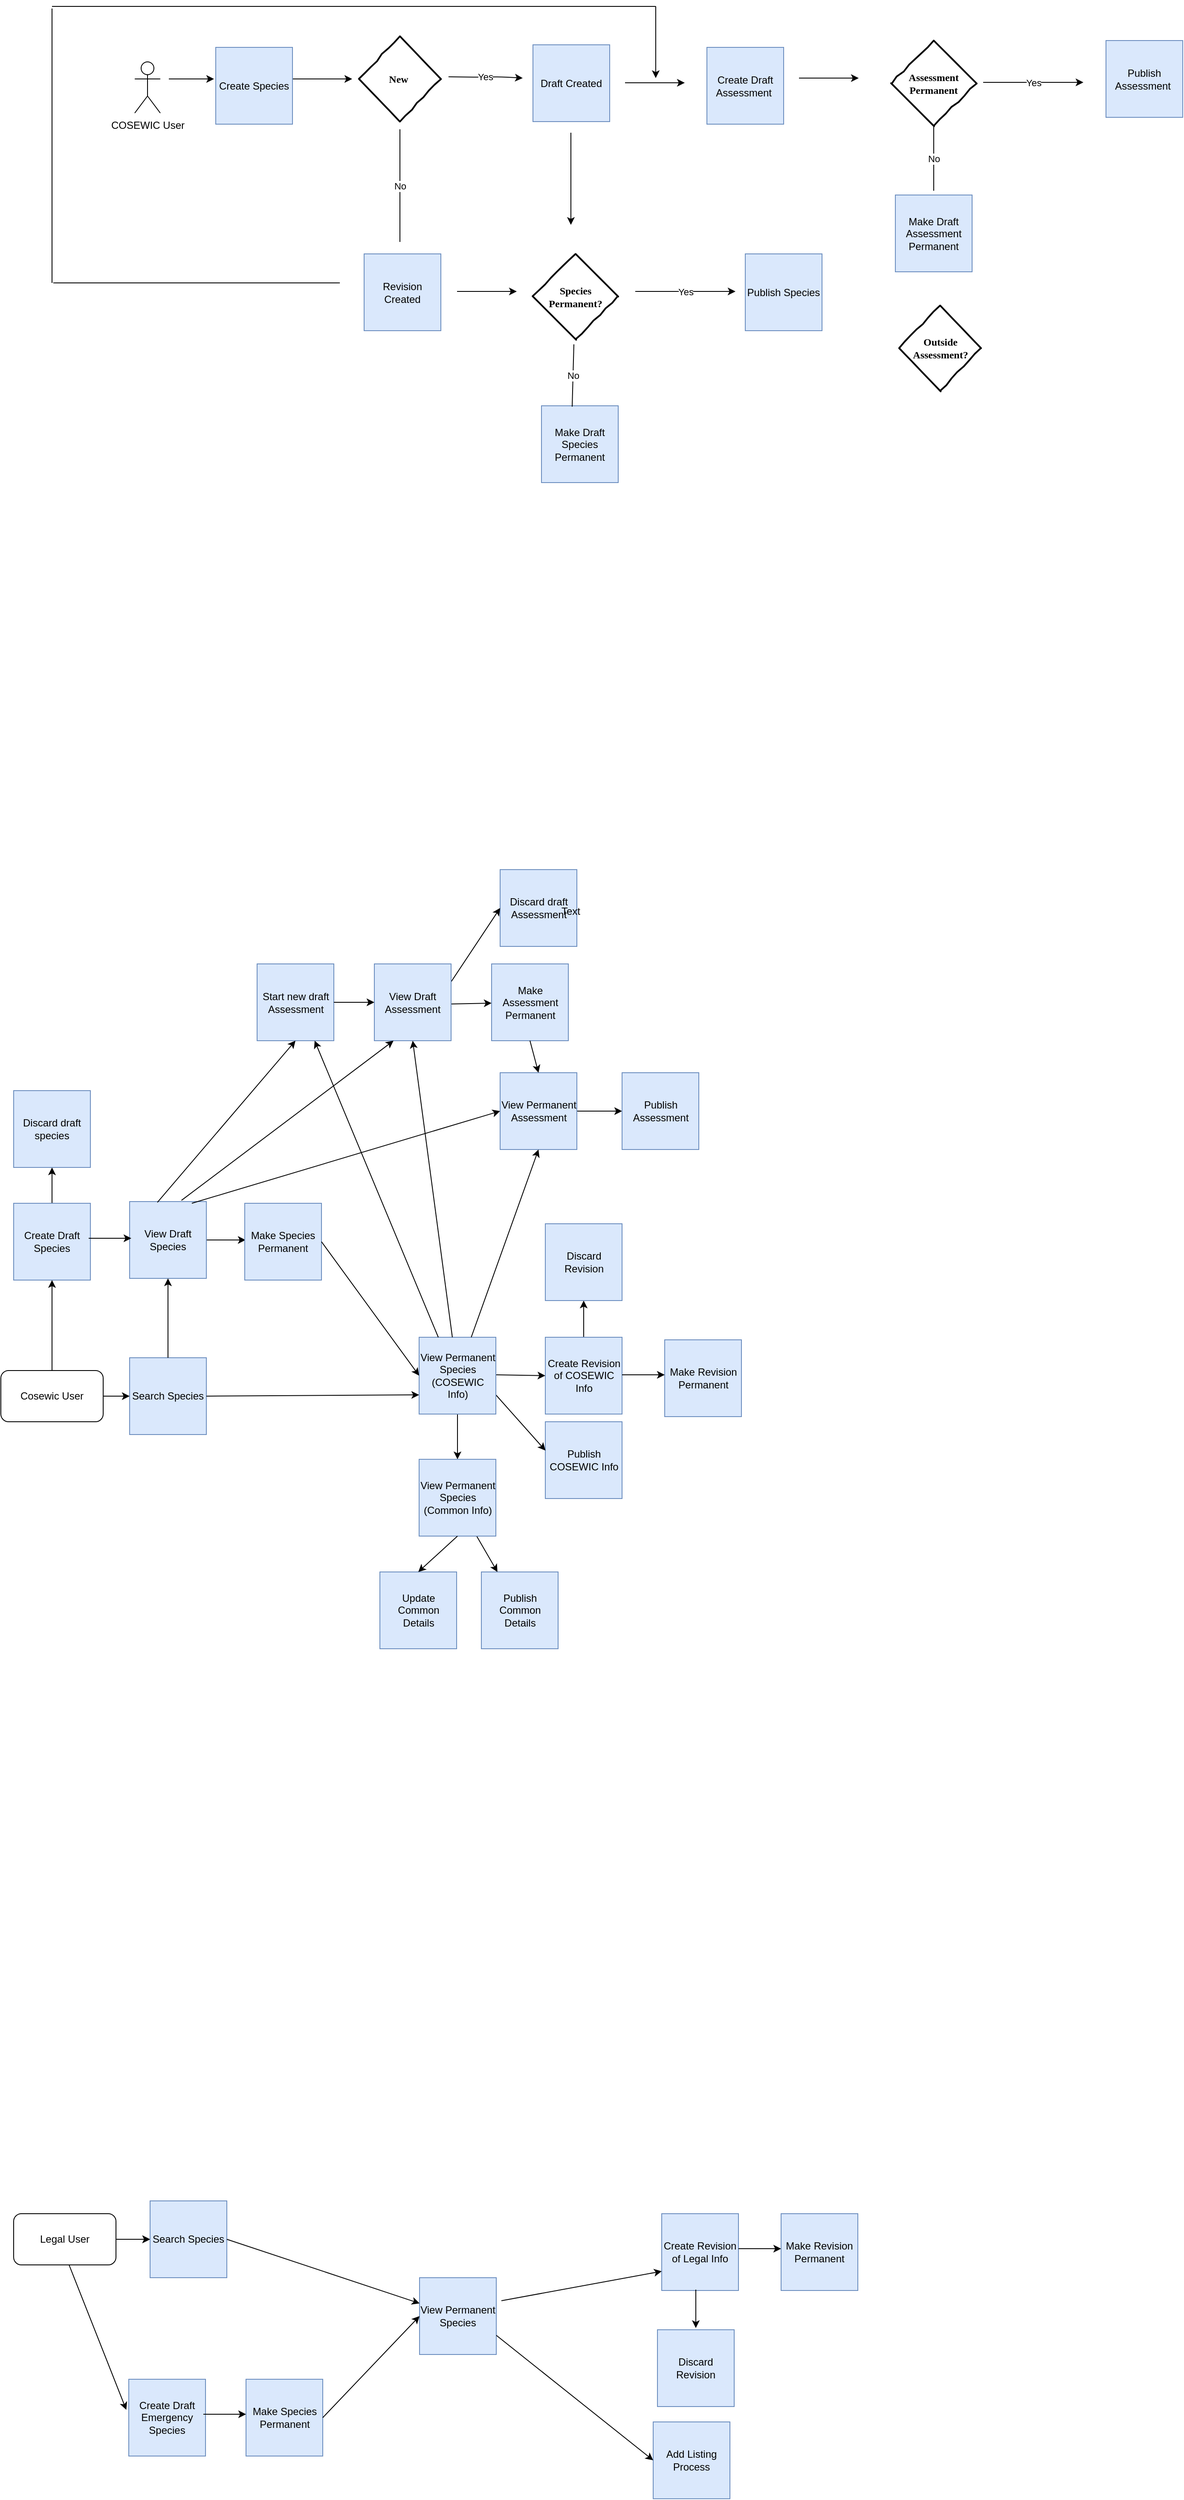 <mxfile version="12.3.0" type="github" pages="1">
  <diagram name="Page-1" id="c7558073-3199-34d8-9f00-42111426c3f3">
    <mxGraphModel dx="2782" dy="1932" grid="1" gridSize="12" guides="1" tooltips="1" connect="1" arrows="1" fold="1" page="1" pageScale="1" pageWidth="1600" pageHeight="1200" background="none" math="0" shadow="0">
      <root>
        <mxCell id="0"/>
        <mxCell id="1" parent="0"/>
        <mxCell id="LoriKuV7NN4adESNOFiQ-48" value="Yes" style="edgeStyle=orthogonalEdgeStyle;rounded=0;orthogonalLoop=1;jettySize=auto;html=1;exitX=1;exitY=0.5;exitDx=0;exitDy=0;entryX=0;entryY=0.5;entryDx=0;entryDy=0;" parent="1" source="LoriKuV7NN4adESNOFiQ-2" edge="1">
          <mxGeometry relative="1" as="geometry"/>
        </mxCell>
        <mxCell id="LoriKuV7NN4adESNOFiQ-2" value="New&amp;nbsp;" style="rhombus;html=1;align=center;whiteSpace=wrap;comic=1;strokeWidth=2;fontFamily=Comic Sans MS;fontStyle=1;" parent="1" vertex="1">
          <mxGeometry x="-939" y="-844.5" width="96" height="100" as="geometry"/>
        </mxCell>
        <mxCell id="LoriKuV7NN4adESNOFiQ-3" value="Assessment&lt;br&gt;Permanent" style="rhombus;html=1;align=center;whiteSpace=wrap;comic=1;strokeWidth=2;fontFamily=Comic Sans MS;fontStyle=1;" parent="1" vertex="1">
          <mxGeometry x="-315" y="-839.5" width="100" height="100" as="geometry"/>
        </mxCell>
        <mxCell id="LoriKuV7NN4adESNOFiQ-4" value="Make Draft Species Permanent" style="whiteSpace=wrap;html=1;aspect=fixed;fillColor=#dae8fc;strokeColor=#6c8ebf;" parent="1" vertex="1">
          <mxGeometry x="-725" y="-411.5" width="90" height="90" as="geometry"/>
        </mxCell>
        <mxCell id="LoriKuV7NN4adESNOFiQ-18" value="COSEWIC User" style="shape=umlActor;verticalLabelPosition=bottom;labelBackgroundColor=#ffffff;verticalAlign=top;html=1;" parent="1" vertex="1">
          <mxGeometry x="-1202" y="-814.5" width="30" height="60" as="geometry"/>
        </mxCell>
        <mxCell id="LoriKuV7NN4adESNOFiQ-42" value="" style="endArrow=classic;html=1;" parent="1" edge="1">
          <mxGeometry width="50" height="50" relative="1" as="geometry">
            <mxPoint x="-1017" y="-794.5" as="sourcePoint"/>
            <mxPoint x="-947" y="-794.5" as="targetPoint"/>
            <Array as="points">
              <mxPoint x="-957" y="-794.5"/>
            </Array>
          </mxGeometry>
        </mxCell>
        <mxCell id="LoriKuV7NN4adESNOFiQ-49" value="Yes" style="edgeStyle=orthogonalEdgeStyle;rounded=0;orthogonalLoop=1;jettySize=auto;html=1;" parent="1" edge="1">
          <mxGeometry relative="1" as="geometry">
            <mxPoint x="-89.5" y="-790.5" as="targetPoint"/>
            <mxPoint x="-207" y="-790.5" as="sourcePoint"/>
          </mxGeometry>
        </mxCell>
        <mxCell id="IbaWkmfCWRzdu7K5UOEw-1" value="Create Species" style="whiteSpace=wrap;html=1;aspect=fixed;fillColor=#dae8fc;strokeColor=#6c8ebf;" vertex="1" parent="1">
          <mxGeometry x="-1107" y="-831.5" width="90" height="90" as="geometry"/>
        </mxCell>
        <mxCell id="IbaWkmfCWRzdu7K5UOEw-2" value="Publish Assessment&amp;nbsp;" style="whiteSpace=wrap;html=1;aspect=fixed;fillColor=#dae8fc;strokeColor=#6c8ebf;" vertex="1" parent="1">
          <mxGeometry x="-63" y="-839.5" width="90" height="90" as="geometry"/>
        </mxCell>
        <mxCell id="IbaWkmfCWRzdu7K5UOEw-3" value="" style="endArrow=classic;html=1;" edge="1" parent="1">
          <mxGeometry width="50" height="50" relative="1" as="geometry">
            <mxPoint x="-1162" y="-794.5" as="sourcePoint"/>
            <mxPoint x="-1109" y="-794.5" as="targetPoint"/>
            <Array as="points">
              <mxPoint x="-1119" y="-794.5"/>
            </Array>
          </mxGeometry>
        </mxCell>
        <mxCell id="IbaWkmfCWRzdu7K5UOEw-5" value="Draft Created" style="whiteSpace=wrap;html=1;aspect=fixed;fillColor=#dae8fc;strokeColor=#6c8ebf;" vertex="1" parent="1">
          <mxGeometry x="-735" y="-834.5" width="90" height="90" as="geometry"/>
        </mxCell>
        <mxCell id="IbaWkmfCWRzdu7K5UOEw-6" value="Revision Created" style="whiteSpace=wrap;html=1;aspect=fixed;fillColor=#dae8fc;strokeColor=#6c8ebf;" vertex="1" parent="1">
          <mxGeometry x="-933" y="-589.5" width="90" height="90" as="geometry"/>
        </mxCell>
        <mxCell id="IbaWkmfCWRzdu7K5UOEw-11" value="Yes" style="endArrow=classic;html=1;" edge="1" parent="1">
          <mxGeometry width="50" height="50" relative="1" as="geometry">
            <mxPoint x="-834" y="-797" as="sourcePoint"/>
            <mxPoint x="-747" y="-795.5" as="targetPoint"/>
            <Array as="points">
              <mxPoint x="-795" y="-796.5"/>
              <mxPoint x="-774" y="-797"/>
            </Array>
          </mxGeometry>
        </mxCell>
        <mxCell id="IbaWkmfCWRzdu7K5UOEw-12" value="Create Draft Assessment&amp;nbsp;" style="whiteSpace=wrap;html=1;aspect=fixed;fillColor=#dae8fc;strokeColor=#6c8ebf;" vertex="1" parent="1">
          <mxGeometry x="-531" y="-831.5" width="90" height="90" as="geometry"/>
        </mxCell>
        <mxCell id="IbaWkmfCWRzdu7K5UOEw-13" value="" style="endArrow=classic;html=1;" edge="1" parent="1">
          <mxGeometry width="50" height="50" relative="1" as="geometry">
            <mxPoint x="-627" y="-790" as="sourcePoint"/>
            <mxPoint x="-557" y="-790" as="targetPoint"/>
            <Array as="points">
              <mxPoint x="-567" y="-790"/>
            </Array>
          </mxGeometry>
        </mxCell>
        <mxCell id="IbaWkmfCWRzdu7K5UOEw-14" value="Species Permanent?" style="rhombus;html=1;align=center;whiteSpace=wrap;comic=1;strokeWidth=2;fontFamily=Comic Sans MS;fontStyle=1;" vertex="1" parent="1">
          <mxGeometry x="-735" y="-589.5" width="100" height="100" as="geometry"/>
        </mxCell>
        <mxCell id="IbaWkmfCWRzdu7K5UOEw-15" value="Publish Species" style="whiteSpace=wrap;html=1;aspect=fixed;fillColor=#dae8fc;strokeColor=#6c8ebf;" vertex="1" parent="1">
          <mxGeometry x="-486" y="-589.5" width="90" height="90" as="geometry"/>
        </mxCell>
        <mxCell id="IbaWkmfCWRzdu7K5UOEw-16" value="" style="endArrow=classic;html=1;" edge="1" parent="1">
          <mxGeometry width="50" height="50" relative="1" as="geometry">
            <mxPoint x="-423" y="-795.5" as="sourcePoint"/>
            <mxPoint x="-353" y="-795.5" as="targetPoint"/>
            <Array as="points">
              <mxPoint x="-363" y="-795.5"/>
            </Array>
          </mxGeometry>
        </mxCell>
        <mxCell id="IbaWkmfCWRzdu7K5UOEw-17" value="" style="endArrow=classic;html=1;" edge="1" parent="1">
          <mxGeometry width="50" height="50" relative="1" as="geometry">
            <mxPoint x="-824" y="-545.5" as="sourcePoint"/>
            <mxPoint x="-754" y="-545.5" as="targetPoint"/>
            <Array as="points">
              <mxPoint x="-764" y="-545.5"/>
            </Array>
          </mxGeometry>
        </mxCell>
        <mxCell id="IbaWkmfCWRzdu7K5UOEw-18" value="Yes" style="edgeStyle=orthogonalEdgeStyle;rounded=0;orthogonalLoop=1;jettySize=auto;html=1;" edge="1" parent="1">
          <mxGeometry relative="1" as="geometry">
            <mxPoint x="-497.5" y="-545.5" as="targetPoint"/>
            <mxPoint x="-615" y="-545.5" as="sourcePoint"/>
          </mxGeometry>
        </mxCell>
        <mxCell id="IbaWkmfCWRzdu7K5UOEw-21" value="No" style="endArrow=none;html=1;exitX=0.4;exitY=0.011;exitDx=0;exitDy=0;exitPerimeter=0;" edge="1" parent="1" source="LoriKuV7NN4adESNOFiQ-4">
          <mxGeometry width="50" height="50" relative="1" as="geometry">
            <mxPoint x="-715" y="-423.5" as="sourcePoint"/>
            <mxPoint x="-687" y="-483.5" as="targetPoint"/>
          </mxGeometry>
        </mxCell>
        <mxCell id="IbaWkmfCWRzdu7K5UOEw-22" value="Make Draft Assessment&lt;br&gt;Permanent" style="whiteSpace=wrap;html=1;aspect=fixed;fillColor=#dae8fc;strokeColor=#6c8ebf;" vertex="1" parent="1">
          <mxGeometry x="-310" y="-658.5" width="90" height="90" as="geometry"/>
        </mxCell>
        <mxCell id="IbaWkmfCWRzdu7K5UOEw-24" value="No" style="endArrow=none;html=1;" edge="1" parent="1">
          <mxGeometry width="50" height="50" relative="1" as="geometry">
            <mxPoint x="-265" y="-663.5" as="sourcePoint"/>
            <mxPoint x="-265" y="-739.5" as="targetPoint"/>
          </mxGeometry>
        </mxCell>
        <mxCell id="IbaWkmfCWRzdu7K5UOEw-25" value="No" style="endArrow=none;html=1;" edge="1" parent="1">
          <mxGeometry width="50" height="50" relative="1" as="geometry">
            <mxPoint x="-891" y="-603.5" as="sourcePoint"/>
            <mxPoint x="-891" y="-735.5" as="targetPoint"/>
          </mxGeometry>
        </mxCell>
        <mxCell id="IbaWkmfCWRzdu7K5UOEw-29" value="" style="endArrow=classic;html=1;" edge="1" parent="1">
          <mxGeometry width="50" height="50" relative="1" as="geometry">
            <mxPoint x="-690.5" y="-731.5" as="sourcePoint"/>
            <mxPoint x="-690.5" y="-623.5" as="targetPoint"/>
            <Array as="points">
              <mxPoint x="-690.5" y="-623.5"/>
            </Array>
          </mxGeometry>
        </mxCell>
        <mxCell id="IbaWkmfCWRzdu7K5UOEw-32" value="" style="endArrow=none;html=1;" edge="1" parent="1">
          <mxGeometry width="50" height="50" relative="1" as="geometry">
            <mxPoint x="-1297.5" y="-555.5" as="sourcePoint"/>
            <mxPoint x="-961.5" y="-555.5" as="targetPoint"/>
          </mxGeometry>
        </mxCell>
        <mxCell id="IbaWkmfCWRzdu7K5UOEw-37" value="" style="endArrow=none;html=1;" edge="1" parent="1">
          <mxGeometry width="50" height="50" relative="1" as="geometry">
            <mxPoint x="-1299" y="-555.5" as="sourcePoint"/>
            <mxPoint x="-1299" y="-877" as="targetPoint"/>
          </mxGeometry>
        </mxCell>
        <mxCell id="IbaWkmfCWRzdu7K5UOEw-38" value="" style="endArrow=none;html=1;" edge="1" parent="1">
          <mxGeometry width="50" height="50" relative="1" as="geometry">
            <mxPoint x="-1299" y="-879.5" as="sourcePoint"/>
            <mxPoint x="-591" y="-879.5" as="targetPoint"/>
          </mxGeometry>
        </mxCell>
        <mxCell id="IbaWkmfCWRzdu7K5UOEw-43" value="" style="endArrow=classic;html=1;" edge="1" parent="1">
          <mxGeometry width="50" height="50" relative="1" as="geometry">
            <mxPoint x="-591" y="-879.5" as="sourcePoint"/>
            <mxPoint x="-591" y="-795.5" as="targetPoint"/>
          </mxGeometry>
        </mxCell>
        <mxCell id="yf6uHIMGcB-Ny2Ff71X7-1" value="" style="edgeStyle=orthogonalEdgeStyle;rounded=0;orthogonalLoop=1;jettySize=auto;html=1;" edge="1" parent="1" source="yf6uHIMGcB-Ny2Ff71X7-2" target="yf6uHIMGcB-Ny2Ff71X7-7">
          <mxGeometry relative="1" as="geometry"/>
        </mxCell>
        <mxCell id="yf6uHIMGcB-Ny2Ff71X7-2" value="Create Draft Species" style="whiteSpace=wrap;html=1;aspect=fixed;fillColor=#dae8fc;strokeColor=#6c8ebf;" vertex="1" parent="1">
          <mxGeometry x="-1344" y="523" width="90" height="90" as="geometry"/>
        </mxCell>
        <mxCell id="IbaWkmfCWRzdu7K5UOEw-44" value="Outside Assessment?" style="rhombus;html=1;align=center;whiteSpace=wrap;comic=1;strokeWidth=2;fontFamily=Comic Sans MS;fontStyle=1;" vertex="1" parent="1">
          <mxGeometry x="-305.5" y="-529" width="96" height="100" as="geometry"/>
        </mxCell>
        <mxCell id="yf6uHIMGcB-Ny2Ff71X7-3" value="Start new draft Assessment" style="whiteSpace=wrap;html=1;aspect=fixed;fillColor=#dae8fc;strokeColor=#6c8ebf;" vertex="1" parent="1">
          <mxGeometry x="-1058.5" y="242.5" width="90" height="90" as="geometry"/>
        </mxCell>
        <mxCell id="yf6uHIMGcB-Ny2Ff71X7-4" value="" style="endArrow=classic;html=1;exitX=1;exitY=0.5;exitDx=0;exitDy=0;" edge="1" parent="1">
          <mxGeometry width="50" height="50" relative="1" as="geometry">
            <mxPoint x="-1122" y="566" as="sourcePoint"/>
            <mxPoint x="-1072" y="566" as="targetPoint"/>
          </mxGeometry>
        </mxCell>
        <mxCell id="yf6uHIMGcB-Ny2Ff71X7-5" value="Make Assessment Permanent" style="whiteSpace=wrap;html=1;aspect=fixed;fillColor=#dae8fc;strokeColor=#6c8ebf;" vertex="1" parent="1">
          <mxGeometry x="-783.5" y="242.5" width="90" height="90" as="geometry"/>
        </mxCell>
        <mxCell id="yf6uHIMGcB-Ny2Ff71X7-6" value="Make Species Permanent" style="whiteSpace=wrap;html=1;aspect=fixed;fillColor=#dae8fc;strokeColor=#6c8ebf;" vertex="1" parent="1">
          <mxGeometry x="-1073" y="523" width="90" height="90" as="geometry"/>
        </mxCell>
        <mxCell id="yf6uHIMGcB-Ny2Ff71X7-7" value="Discard draft species" style="whiteSpace=wrap;html=1;aspect=fixed;fillColor=#dae8fc;strokeColor=#6c8ebf;" vertex="1" parent="1">
          <mxGeometry x="-1344" y="391" width="90" height="90" as="geometry"/>
        </mxCell>
        <mxCell id="yf6uHIMGcB-Ny2Ff71X7-8" value="Discard draft Assessment" style="whiteSpace=wrap;html=1;aspect=fixed;fillColor=#dae8fc;strokeColor=#6c8ebf;" vertex="1" parent="1">
          <mxGeometry x="-773.5" y="132" width="90" height="90" as="geometry"/>
        </mxCell>
        <mxCell id="yf6uHIMGcB-Ny2Ff71X7-9" value="" style="endArrow=classic;html=1;exitX=0.978;exitY=0.522;exitDx=0;exitDy=0;exitPerimeter=0;" edge="1" parent="1" source="yf6uHIMGcB-Ny2Ff71X7-33" target="yf6uHIMGcB-Ny2Ff71X7-5">
          <mxGeometry width="50" height="50" relative="1" as="geometry">
            <mxPoint x="-821" y="289.5" as="sourcePoint"/>
            <mxPoint x="-918" y="284.5" as="targetPoint"/>
          </mxGeometry>
        </mxCell>
        <mxCell id="yf6uHIMGcB-Ny2Ff71X7-10" value="" style="edgeStyle=orthogonalEdgeStyle;rounded=0;orthogonalLoop=1;jettySize=auto;html=1;" edge="1" parent="1" source="yf6uHIMGcB-Ny2Ff71X7-11" target="yf6uHIMGcB-Ny2Ff71X7-13">
          <mxGeometry relative="1" as="geometry"/>
        </mxCell>
        <mxCell id="yf6uHIMGcB-Ny2Ff71X7-11" value="Create Revision of COSEWIC Info" style="whiteSpace=wrap;html=1;aspect=fixed;fillColor=#dae8fc;strokeColor=#6c8ebf;" vertex="1" parent="1">
          <mxGeometry x="-720.5" y="680" width="90" height="90" as="geometry"/>
        </mxCell>
        <mxCell id="yf6uHIMGcB-Ny2Ff71X7-12" value="" style="endArrow=classic;html=1;exitX=1;exitY=0.5;exitDx=0;exitDy=0;entryX=0;entryY=0.5;entryDx=0;entryDy=0;" edge="1" parent="1" target="yf6uHIMGcB-Ny2Ff71X7-11">
          <mxGeometry width="50" height="50" relative="1" as="geometry">
            <mxPoint x="-778.5" y="724" as="sourcePoint"/>
            <mxPoint x="-728.5" y="724" as="targetPoint"/>
          </mxGeometry>
        </mxCell>
        <mxCell id="yf6uHIMGcB-Ny2Ff71X7-13" value="Discard Revision" style="whiteSpace=wrap;html=1;aspect=fixed;fillColor=#dae8fc;strokeColor=#6c8ebf;" vertex="1" parent="1">
          <mxGeometry x="-720.5" y="547" width="90" height="90" as="geometry"/>
        </mxCell>
        <mxCell id="yf6uHIMGcB-Ny2Ff71X7-14" value="Make Revision Permanent" style="whiteSpace=wrap;html=1;aspect=fixed;fillColor=#dae8fc;strokeColor=#6c8ebf;" vertex="1" parent="1">
          <mxGeometry x="-580.5" y="683" width="90" height="90" as="geometry"/>
        </mxCell>
        <mxCell id="yf6uHIMGcB-Ny2Ff71X7-15" value="" style="endArrow=classic;html=1;exitX=1;exitY=0.5;exitDx=0;exitDy=0;" edge="1" parent="1">
          <mxGeometry width="50" height="50" relative="1" as="geometry">
            <mxPoint x="-630.5" y="724" as="sourcePoint"/>
            <mxPoint x="-580.5" y="724" as="targetPoint"/>
          </mxGeometry>
        </mxCell>
        <mxCell id="yf6uHIMGcB-Ny2Ff71X7-16" value="Publish COSEWIC Info" style="whiteSpace=wrap;html=1;aspect=fixed;fillColor=#dae8fc;strokeColor=#6c8ebf;" vertex="1" parent="1">
          <mxGeometry x="-720.5" y="779" width="90" height="90" as="geometry"/>
        </mxCell>
        <mxCell id="yf6uHIMGcB-Ny2Ff71X7-17" value="" style="endArrow=classic;html=1;entryX=0.002;entryY=0.375;entryDx=0;entryDy=0;exitX=1;exitY=0.75;exitDx=0;exitDy=0;entryPerimeter=0;" edge="1" parent="1" source="yf6uHIMGcB-Ny2Ff71X7-22" target="yf6uHIMGcB-Ny2Ff71X7-16">
          <mxGeometry width="50" height="50" relative="1" as="geometry">
            <mxPoint x="-838" y="770" as="sourcePoint"/>
            <mxPoint x="-753.5" y="956" as="targetPoint"/>
          </mxGeometry>
        </mxCell>
        <mxCell id="yf6uHIMGcB-Ny2Ff71X7-18" value="Update Common Details" style="whiteSpace=wrap;html=1;aspect=fixed;fillColor=#dae8fc;strokeColor=#6c8ebf;" vertex="1" parent="1">
          <mxGeometry x="-914.5" y="955" width="90" height="90" as="geometry"/>
        </mxCell>
        <mxCell id="yf6uHIMGcB-Ny2Ff71X7-19" value="Publish Common Details" style="whiteSpace=wrap;html=1;aspect=fixed;fillColor=#dae8fc;strokeColor=#6c8ebf;" vertex="1" parent="1">
          <mxGeometry x="-795.5" y="955" width="90" height="90" as="geometry"/>
        </mxCell>
        <mxCell id="yf6uHIMGcB-Ny2Ff71X7-20" value="" style="endArrow=classic;html=1;exitX=0.75;exitY=1;exitDx=0;exitDy=0;" edge="1" parent="1" source="yf6uHIMGcB-Ny2Ff71X7-44" target="yf6uHIMGcB-Ny2Ff71X7-19">
          <mxGeometry width="50" height="50" relative="1" as="geometry">
            <mxPoint x="-814" y="770" as="sourcePoint"/>
            <mxPoint x="-883.5" y="966" as="targetPoint"/>
          </mxGeometry>
        </mxCell>
        <mxCell id="yf6uHIMGcB-Ny2Ff71X7-21" value="" style="edgeStyle=orthogonalEdgeStyle;rounded=0;orthogonalLoop=1;jettySize=auto;html=1;" edge="1" parent="1" source="yf6uHIMGcB-Ny2Ff71X7-22" target="yf6uHIMGcB-Ny2Ff71X7-44">
          <mxGeometry relative="1" as="geometry"/>
        </mxCell>
        <mxCell id="yf6uHIMGcB-Ny2Ff71X7-22" value="View Permanent Species (COSEWIC Info)" style="whiteSpace=wrap;html=1;aspect=fixed;fillColor=#dae8fc;strokeColor=#6c8ebf;" vertex="1" parent="1">
          <mxGeometry x="-868.5" y="680" width="90" height="90" as="geometry"/>
        </mxCell>
        <mxCell id="yf6uHIMGcB-Ny2Ff71X7-23" value="Search Species" style="whiteSpace=wrap;html=1;aspect=fixed;fillColor=#dae8fc;strokeColor=#6c8ebf;" vertex="1" parent="1">
          <mxGeometry x="-1208" y="704" width="90" height="90" as="geometry"/>
        </mxCell>
        <mxCell id="yf6uHIMGcB-Ny2Ff71X7-24" value="" style="endArrow=classic;html=1;exitX=1;exitY=0.5;exitDx=0;exitDy=0;entryX=0;entryY=0.75;entryDx=0;entryDy=0;" edge="1" parent="1" source="yf6uHIMGcB-Ny2Ff71X7-23" target="yf6uHIMGcB-Ny2Ff71X7-22">
          <mxGeometry width="50" height="50" relative="1" as="geometry">
            <mxPoint x="-1007" y="856" as="sourcePoint"/>
            <mxPoint x="-892.0" y="849.5" as="targetPoint"/>
          </mxGeometry>
        </mxCell>
        <mxCell id="yf6uHIMGcB-Ny2Ff71X7-25" value="" style="edgeStyle=orthogonalEdgeStyle;rounded=0;orthogonalLoop=1;jettySize=auto;html=1;" edge="1" parent="1" source="yf6uHIMGcB-Ny2Ff71X7-26" target="yf6uHIMGcB-Ny2Ff71X7-23">
          <mxGeometry relative="1" as="geometry"/>
        </mxCell>
        <mxCell id="yf6uHIMGcB-Ny2Ff71X7-26" value="Cosewic User" style="rounded=1;whiteSpace=wrap;html=1;" vertex="1" parent="1">
          <mxGeometry x="-1359" y="719" width="120" height="60" as="geometry"/>
        </mxCell>
        <mxCell id="yf6uHIMGcB-Ny2Ff71X7-27" value="" style="endArrow=classic;html=1;exitX=1;exitY=0.5;exitDx=0;exitDy=0;entryX=0;entryY=0.5;entryDx=0;entryDy=0;" edge="1" parent="1" source="yf6uHIMGcB-Ny2Ff71X7-6" target="yf6uHIMGcB-Ny2Ff71X7-22">
          <mxGeometry width="50" height="50" relative="1" as="geometry">
            <mxPoint x="-867" y="1256" as="sourcePoint"/>
            <mxPoint x="-817" y="1206" as="targetPoint"/>
          </mxGeometry>
        </mxCell>
        <mxCell id="yf6uHIMGcB-Ny2Ff71X7-28" value="" style="endArrow=classic;html=1;entryX=0;entryY=0.5;entryDx=0;entryDy=0;exitX=0.978;exitY=0.267;exitDx=0;exitDy=0;exitPerimeter=0;" edge="1" parent="1" source="yf6uHIMGcB-Ny2Ff71X7-33" target="yf6uHIMGcB-Ny2Ff71X7-8">
          <mxGeometry width="50" height="50" relative="1" as="geometry">
            <mxPoint x="-821" y="266.5" as="sourcePoint"/>
            <mxPoint x="-676" y="243.5" as="targetPoint"/>
          </mxGeometry>
        </mxCell>
        <mxCell id="yf6uHIMGcB-Ny2Ff71X7-29" value="View Draft Species" style="whiteSpace=wrap;html=1;aspect=fixed;fillColor=#dae8fc;strokeColor=#6c8ebf;" vertex="1" parent="1">
          <mxGeometry x="-1208" y="521" width="90" height="90" as="geometry"/>
        </mxCell>
        <mxCell id="yf6uHIMGcB-Ny2Ff71X7-30" value="" style="endArrow=classic;html=1;exitX=0.5;exitY=0;exitDx=0;exitDy=0;entryX=0.5;entryY=1;entryDx=0;entryDy=0;" edge="1" parent="1" source="yf6uHIMGcB-Ny2Ff71X7-23" target="yf6uHIMGcB-Ny2Ff71X7-29">
          <mxGeometry width="50" height="50" relative="1" as="geometry">
            <mxPoint x="-1108.5" y="952" as="sourcePoint"/>
            <mxPoint x="-1273.5" y="752" as="targetPoint"/>
          </mxGeometry>
        </mxCell>
        <mxCell id="yf6uHIMGcB-Ny2Ff71X7-31" value="" style="endArrow=classic;html=1;exitX=1;exitY=0.5;exitDx=0;exitDy=0;" edge="1" parent="1">
          <mxGeometry width="50" height="50" relative="1" as="geometry">
            <mxPoint x="-1256" y="564" as="sourcePoint"/>
            <mxPoint x="-1206" y="564" as="targetPoint"/>
          </mxGeometry>
        </mxCell>
        <mxCell id="yf6uHIMGcB-Ny2Ff71X7-32" value="" style="endArrow=classic;html=1;exitX=0.362;exitY=0.01;exitDx=0;exitDy=0;entryX=0.5;entryY=1;entryDx=0;entryDy=0;exitPerimeter=0;" edge="1" parent="1" source="yf6uHIMGcB-Ny2Ff71X7-29" target="yf6uHIMGcB-Ny2Ff71X7-3">
          <mxGeometry width="50" height="50" relative="1" as="geometry">
            <mxPoint x="-926" y="368" as="sourcePoint"/>
            <mxPoint x="-876.0" y="368" as="targetPoint"/>
          </mxGeometry>
        </mxCell>
        <mxCell id="yf6uHIMGcB-Ny2Ff71X7-33" value="View Draft Assessment" style="whiteSpace=wrap;html=1;aspect=fixed;fillColor=#dae8fc;strokeColor=#6c8ebf;" vertex="1" parent="1">
          <mxGeometry x="-921" y="242.5" width="90" height="90" as="geometry"/>
        </mxCell>
        <mxCell id="yf6uHIMGcB-Ny2Ff71X7-34" value="" style="endArrow=classic;html=1;entryX=0.25;entryY=1;entryDx=0;entryDy=0;exitX=0.676;exitY=-0.016;exitDx=0;exitDy=0;exitPerimeter=0;" edge="1" parent="1" source="yf6uHIMGcB-Ny2Ff71X7-29" target="yf6uHIMGcB-Ny2Ff71X7-33">
          <mxGeometry width="50" height="50" relative="1" as="geometry">
            <mxPoint x="-1165" y="523" as="sourcePoint"/>
            <mxPoint x="-1215" y="459.5" as="targetPoint"/>
          </mxGeometry>
        </mxCell>
        <mxCell id="yf6uHIMGcB-Ny2Ff71X7-35" value="" style="endArrow=classic;html=1;entryX=0;entryY=0.5;entryDx=0;entryDy=0;exitX=1;exitY=0.5;exitDx=0;exitDy=0;" edge="1" parent="1" source="yf6uHIMGcB-Ny2Ff71X7-3" target="yf6uHIMGcB-Ny2Ff71X7-33">
          <mxGeometry width="50" height="50" relative="1" as="geometry">
            <mxPoint x="-977" y="287.5" as="sourcePoint"/>
            <mxPoint x="-886.5" y="344.5" as="targetPoint"/>
          </mxGeometry>
        </mxCell>
        <mxCell id="yf6uHIMGcB-Ny2Ff71X7-36" value="" style="edgeStyle=orthogonalEdgeStyle;rounded=0;orthogonalLoop=1;jettySize=auto;html=1;" edge="1" parent="1" source="yf6uHIMGcB-Ny2Ff71X7-37" target="yf6uHIMGcB-Ny2Ff71X7-42">
          <mxGeometry relative="1" as="geometry"/>
        </mxCell>
        <mxCell id="yf6uHIMGcB-Ny2Ff71X7-37" value="View Permanent Assessment" style="whiteSpace=wrap;html=1;aspect=fixed;fillColor=#dae8fc;strokeColor=#6c8ebf;" vertex="1" parent="1">
          <mxGeometry x="-773.5" y="370" width="90" height="90" as="geometry"/>
        </mxCell>
        <mxCell id="yf6uHIMGcB-Ny2Ff71X7-38" value="" style="endArrow=classic;html=1;exitX=0.5;exitY=1;exitDx=0;exitDy=0;entryX=0.5;entryY=0;entryDx=0;entryDy=0;" edge="1" parent="1" source="yf6uHIMGcB-Ny2Ff71X7-5" target="yf6uHIMGcB-Ny2Ff71X7-37">
          <mxGeometry width="50" height="50" relative="1" as="geometry">
            <mxPoint x="-820.98" y="301.48" as="sourcePoint"/>
            <mxPoint x="-689" y="370" as="targetPoint"/>
          </mxGeometry>
        </mxCell>
        <mxCell id="yf6uHIMGcB-Ny2Ff71X7-39" value="" style="endArrow=classic;html=1;entryX=0.5;entryY=1;entryDx=0;entryDy=0;" edge="1" parent="1" source="yf6uHIMGcB-Ny2Ff71X7-22" target="yf6uHIMGcB-Ny2Ff71X7-33">
          <mxGeometry width="50" height="50" relative="1" as="geometry">
            <mxPoint x="-1135.16" y="531.56" as="sourcePoint"/>
            <mxPoint x="-1021" y="355" as="targetPoint"/>
          </mxGeometry>
        </mxCell>
        <mxCell id="yf6uHIMGcB-Ny2Ff71X7-40" value="" style="endArrow=classic;html=1;entryX=0.5;entryY=1;entryDx=0;entryDy=0;" edge="1" parent="1" source="yf6uHIMGcB-Ny2Ff71X7-22" target="yf6uHIMGcB-Ny2Ff71X7-37">
          <mxGeometry width="50" height="50" relative="1" as="geometry">
            <mxPoint x="-804" y="677" as="sourcePoint"/>
            <mxPoint x="-1009" y="367" as="targetPoint"/>
          </mxGeometry>
        </mxCell>
        <mxCell id="yf6uHIMGcB-Ny2Ff71X7-41" value="" style="endArrow=classic;html=1;entryX=0;entryY=0.5;entryDx=0;entryDy=0;" edge="1" parent="1" target="yf6uHIMGcB-Ny2Ff71X7-37">
          <mxGeometry width="50" height="50" relative="1" as="geometry">
            <mxPoint x="-1135" y="523.0" as="sourcePoint"/>
            <mxPoint x="-1038.5" y="365.5" as="targetPoint"/>
          </mxGeometry>
        </mxCell>
        <mxCell id="yf6uHIMGcB-Ny2Ff71X7-42" value="Publish Assessment" style="whiteSpace=wrap;html=1;aspect=fixed;fillColor=#dae8fc;strokeColor=#6c8ebf;" vertex="1" parent="1">
          <mxGeometry x="-630.5" y="370" width="90" height="90" as="geometry"/>
        </mxCell>
        <mxCell id="yf6uHIMGcB-Ny2Ff71X7-43" value="" style="endArrow=classic;html=1;exitX=0.5;exitY=0;exitDx=0;exitDy=0;entryX=0.5;entryY=1;entryDx=0;entryDy=0;" edge="1" parent="1" source="yf6uHIMGcB-Ny2Ff71X7-26" target="yf6uHIMGcB-Ny2Ff71X7-2">
          <mxGeometry width="50" height="50" relative="1" as="geometry">
            <mxPoint x="-1287" y="816.5" as="sourcePoint"/>
            <mxPoint x="-1311" y="627.5" as="targetPoint"/>
          </mxGeometry>
        </mxCell>
        <mxCell id="yf6uHIMGcB-Ny2Ff71X7-44" value="View Permanent Species (Common Info)" style="whiteSpace=wrap;html=1;aspect=fixed;fillColor=#dae8fc;strokeColor=#6c8ebf;" vertex="1" parent="1">
          <mxGeometry x="-868.5" y="823" width="90" height="90" as="geometry"/>
        </mxCell>
        <mxCell id="yf6uHIMGcB-Ny2Ff71X7-45" value="" style="endArrow=classic;html=1;exitX=0.5;exitY=1;exitDx=0;exitDy=0;entryX=0.5;entryY=0;entryDx=0;entryDy=0;" edge="1" parent="1" source="yf6uHIMGcB-Ny2Ff71X7-44" target="yf6uHIMGcB-Ny2Ff71X7-18">
          <mxGeometry width="50" height="50" relative="1" as="geometry">
            <mxPoint x="-789" y="925" as="sourcePoint"/>
            <mxPoint x="-764.621" y="967" as="targetPoint"/>
          </mxGeometry>
        </mxCell>
        <mxCell id="xKdN-y-vA42RJ3574mxe-1" value="" style="endArrow=classic;html=1;" edge="1" parent="1">
          <mxGeometry width="50" height="50" relative="1" as="geometry">
            <mxPoint x="-1224" y="1737" as="sourcePoint"/>
            <mxPoint x="-1184" y="1737" as="targetPoint"/>
          </mxGeometry>
        </mxCell>
        <mxCell id="xKdN-y-vA42RJ3574mxe-2" value="" style="edgeStyle=orthogonalEdgeStyle;rounded=0;orthogonalLoop=1;jettySize=auto;html=1;" edge="1" parent="1" source="xKdN-y-vA42RJ3574mxe-3" target="xKdN-y-vA42RJ3574mxe-4">
          <mxGeometry relative="1" as="geometry"/>
        </mxCell>
        <mxCell id="xKdN-y-vA42RJ3574mxe-3" value="Legal User" style="rounded=1;whiteSpace=wrap;html=1;" vertex="1" parent="1">
          <mxGeometry x="-1344" y="1707" width="120" height="60" as="geometry"/>
        </mxCell>
        <mxCell id="xKdN-y-vA42RJ3574mxe-4" value="Search Species" style="whiteSpace=wrap;html=1;aspect=fixed;fillColor=#dae8fc;strokeColor=#6c8ebf;" vertex="1" parent="1">
          <mxGeometry x="-1184" y="1692" width="90" height="90" as="geometry"/>
        </mxCell>
        <mxCell id="xKdN-y-vA42RJ3574mxe-5" value="View Permanent Species" style="whiteSpace=wrap;html=1;aspect=fixed;fillColor=#dae8fc;strokeColor=#6c8ebf;" vertex="1" parent="1">
          <mxGeometry x="-868" y="1782" width="90" height="90" as="geometry"/>
        </mxCell>
        <mxCell id="xKdN-y-vA42RJ3574mxe-6" value="Create Revision of Legal Info" style="whiteSpace=wrap;html=1;aspect=fixed;fillColor=#dae8fc;strokeColor=#6c8ebf;" vertex="1" parent="1">
          <mxGeometry x="-584" y="1707" width="90" height="90" as="geometry"/>
        </mxCell>
        <mxCell id="xKdN-y-vA42RJ3574mxe-7" value="Make Revision Permanent" style="whiteSpace=wrap;html=1;aspect=fixed;fillColor=#dae8fc;strokeColor=#6c8ebf;" vertex="1" parent="1">
          <mxGeometry x="-444" y="1707" width="90" height="90" as="geometry"/>
        </mxCell>
        <mxCell id="xKdN-y-vA42RJ3574mxe-8" value="" style="endArrow=classic;html=1;exitX=1;exitY=0.5;exitDx=0;exitDy=0;" edge="1" parent="1">
          <mxGeometry width="50" height="50" relative="1" as="geometry">
            <mxPoint x="-494" y="1748" as="sourcePoint"/>
            <mxPoint x="-444" y="1748" as="targetPoint"/>
          </mxGeometry>
        </mxCell>
        <mxCell id="xKdN-y-vA42RJ3574mxe-9" value="Discard Revision" style="whiteSpace=wrap;html=1;aspect=fixed;fillColor=#dae8fc;strokeColor=#6c8ebf;" vertex="1" parent="1">
          <mxGeometry x="-589" y="1843" width="90" height="90" as="geometry"/>
        </mxCell>
        <mxCell id="xKdN-y-vA42RJ3574mxe-10" value="" style="endArrow=classic;html=1;" edge="1" parent="1">
          <mxGeometry width="50" height="50" relative="1" as="geometry">
            <mxPoint x="-544" y="1796" as="sourcePoint"/>
            <mxPoint x="-544" y="1841" as="targetPoint"/>
          </mxGeometry>
        </mxCell>
        <mxCell id="xKdN-y-vA42RJ3574mxe-11" value="Create Draft Emergency Species" style="whiteSpace=wrap;html=1;aspect=fixed;fillColor=#dae8fc;strokeColor=#6c8ebf;" vertex="1" parent="1">
          <mxGeometry x="-1209" y="1901" width="90" height="90" as="geometry"/>
        </mxCell>
        <mxCell id="xKdN-y-vA42RJ3574mxe-12" value="Make Species Permanent" style="whiteSpace=wrap;html=1;aspect=fixed;fillColor=#dae8fc;strokeColor=#6c8ebf;" vertex="1" parent="1">
          <mxGeometry x="-1071.5" y="1901" width="90" height="90" as="geometry"/>
        </mxCell>
        <mxCell id="xKdN-y-vA42RJ3574mxe-13" value="" style="endArrow=classic;html=1;exitX=1;exitY=0.5;exitDx=0;exitDy=0;" edge="1" parent="1">
          <mxGeometry width="50" height="50" relative="1" as="geometry">
            <mxPoint x="-1121.5" y="1942" as="sourcePoint"/>
            <mxPoint x="-1071.5" y="1942" as="targetPoint"/>
          </mxGeometry>
        </mxCell>
        <mxCell id="xKdN-y-vA42RJ3574mxe-14" value="" style="endArrow=classic;html=1;entryX=0;entryY=0.75;entryDx=0;entryDy=0;" edge="1" parent="1" target="xKdN-y-vA42RJ3574mxe-6">
          <mxGeometry width="50" height="50" relative="1" as="geometry">
            <mxPoint x="-772" y="1809" as="sourcePoint"/>
            <mxPoint x="-1284" y="1961" as="targetPoint"/>
          </mxGeometry>
        </mxCell>
        <mxCell id="xKdN-y-vA42RJ3574mxe-15" value="Add Listing Process" style="whiteSpace=wrap;html=1;aspect=fixed;fillColor=#dae8fc;strokeColor=#6c8ebf;" vertex="1" parent="1">
          <mxGeometry x="-594" y="1951" width="90" height="90" as="geometry"/>
        </mxCell>
        <mxCell id="xKdN-y-vA42RJ3574mxe-16" value="" style="endArrow=classic;html=1;entryX=0;entryY=0.5;entryDx=0;entryDy=0;exitX=1;exitY=0.75;exitDx=0;exitDy=0;" edge="1" parent="1" source="xKdN-y-vA42RJ3574mxe-5" target="xKdN-y-vA42RJ3574mxe-15">
          <mxGeometry width="50" height="50" relative="1" as="geometry">
            <mxPoint x="-714" y="1961" as="sourcePoint"/>
            <mxPoint x="-574" y="1784.5" as="targetPoint"/>
          </mxGeometry>
        </mxCell>
        <mxCell id="xKdN-y-vA42RJ3574mxe-17" value="" style="endArrow=classic;html=1;entryX=0;entryY=0.5;entryDx=0;entryDy=0;" edge="1" parent="1" target="xKdN-y-vA42RJ3574mxe-5">
          <mxGeometry width="50" height="50" relative="1" as="geometry">
            <mxPoint x="-981.5" y="1946" as="sourcePoint"/>
            <mxPoint x="-931.5" y="1896" as="targetPoint"/>
          </mxGeometry>
        </mxCell>
        <mxCell id="xKdN-y-vA42RJ3574mxe-18" value="" style="endArrow=classic;html=1;exitX=1;exitY=0.5;exitDx=0;exitDy=0;" edge="1" parent="1" source="xKdN-y-vA42RJ3574mxe-4" target="xKdN-y-vA42RJ3574mxe-5">
          <mxGeometry width="50" height="50" relative="1" as="geometry">
            <mxPoint x="-993.96" y="1727.99" as="sourcePoint"/>
            <mxPoint x="-894.99" y="1947.04" as="targetPoint"/>
          </mxGeometry>
        </mxCell>
        <mxCell id="xKdN-y-vA42RJ3574mxe-19" value="" style="endArrow=classic;html=1;exitX=1;exitY=0.5;exitDx=0;exitDy=0;entryX=-0.032;entryY=0.398;entryDx=0;entryDy=0;entryPerimeter=0;" edge="1" parent="1" target="xKdN-y-vA42RJ3574mxe-11">
          <mxGeometry width="50" height="50" relative="1" as="geometry">
            <mxPoint x="-1279" y="1767" as="sourcePoint"/>
            <mxPoint x="-1053" y="1842.055" as="targetPoint"/>
          </mxGeometry>
        </mxCell>
        <mxCell id="xKdN-y-vA42RJ3574mxe-20" value="" style="endArrow=classic;html=1;exitX=0.25;exitY=0;exitDx=0;exitDy=0;entryX=0.75;entryY=1;entryDx=0;entryDy=0;" edge="1" parent="1" source="yf6uHIMGcB-Ny2Ff71X7-22" target="yf6uHIMGcB-Ny2Ff71X7-3">
          <mxGeometry width="50" height="50" relative="1" as="geometry">
            <mxPoint x="-817.519" y="692" as="sourcePoint"/>
            <mxPoint x="-996" y="324" as="targetPoint"/>
          </mxGeometry>
        </mxCell>
        <mxCell id="xKdN-y-vA42RJ3574mxe-21" value="Text" style="text;html=1;align=center;verticalAlign=middle;resizable=0;points=[];;autosize=1;" vertex="1" parent="1">
          <mxGeometry x="-709" y="169" width="36" height="24" as="geometry"/>
        </mxCell>
      </root>
    </mxGraphModel>
  </diagram>
</mxfile>
